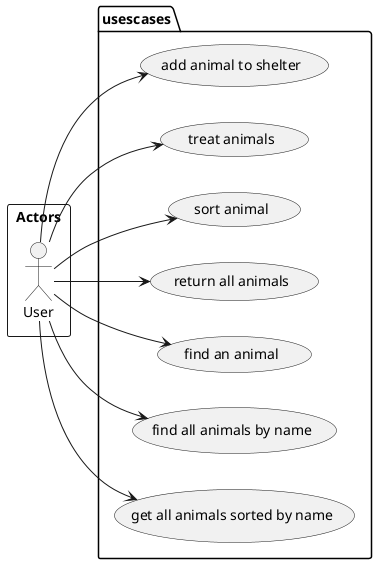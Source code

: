 @startuml

left to right direction
Rectangle Actors{
    actor User as u
}
Package usescases{
    usecase "add animal to shelter" as add
    usecase "treat animals"  as treat
    usecase "sort animal" as sort
    usecase "return all animals" as getAll
    usecase "find an animal" as get
    usecase "find all animals by name" as getName
    usecase "get all animals sorted by name" as getsortname
}

u --> add
u --> treat
u --> sort
u --> getAll
u --> get
u --> getName
u --> getsortname

@enduml